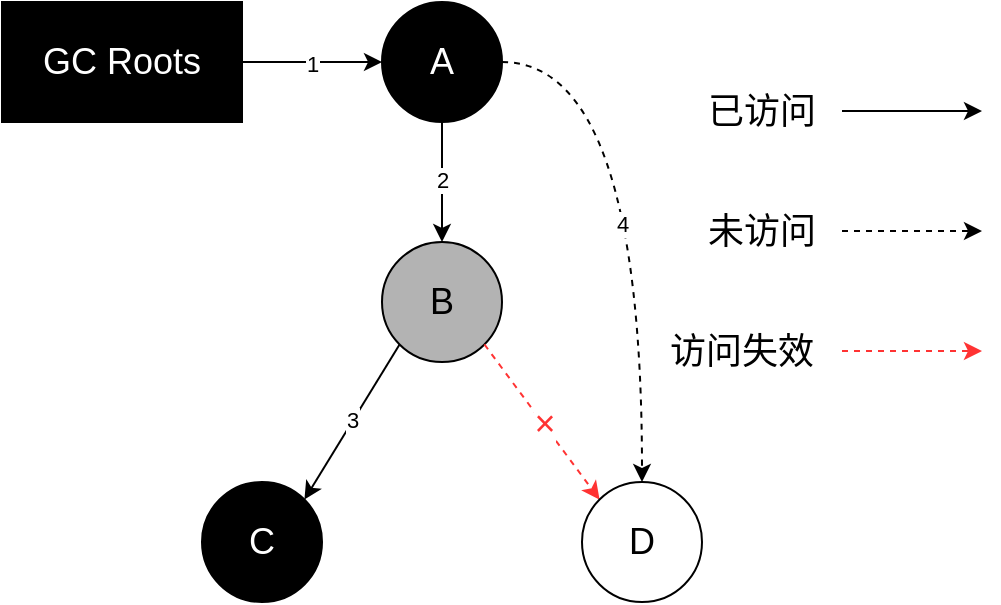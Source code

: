 <mxfile version="25.0.2">
  <diagram name="第 1 页" id="mVULyVNzsdU4SGgxfIdT">
    <mxGraphModel dx="708" dy="435" grid="1" gridSize="10" guides="1" tooltips="1" connect="1" arrows="1" fold="1" page="1" pageScale="1" pageWidth="827" pageHeight="1169" math="0" shadow="0">
      <root>
        <mxCell id="0" />
        <mxCell id="1" parent="0" />
        <mxCell id="btbI0RH4BUarPwR5JEQQ-1" style="edgeStyle=orthogonalEdgeStyle;rounded=0;orthogonalLoop=1;jettySize=auto;html=1;exitX=1;exitY=0.5;exitDx=0;exitDy=0;entryX=0;entryY=0.5;entryDx=0;entryDy=0;" parent="1" source="btbI0RH4BUarPwR5JEQQ-2" target="btbI0RH4BUarPwR5JEQQ-4" edge="1">
          <mxGeometry relative="1" as="geometry">
            <mxPoint x="380" y="140" as="targetPoint" />
          </mxGeometry>
        </mxCell>
        <mxCell id="9Mbrvw8JRjcjRaU6Lnx4-1" value="1" style="edgeLabel;html=1;align=center;verticalAlign=middle;resizable=0;points=[];" parent="btbI0RH4BUarPwR5JEQQ-1" vertex="1" connectable="0">
          <mxGeometry y="-1" relative="1" as="geometry">
            <mxPoint as="offset" />
          </mxGeometry>
        </mxCell>
        <mxCell id="btbI0RH4BUarPwR5JEQQ-2" value="&lt;font color=&quot;#ffffff&quot; style=&quot;font-size: 18px;&quot;&gt;GC Roots&lt;/font&gt;" style="rounded=0;whiteSpace=wrap;html=1;fillColor=#000000;" parent="1" vertex="1">
          <mxGeometry x="150" y="110" width="120" height="60" as="geometry" />
        </mxCell>
        <mxCell id="btbI0RH4BUarPwR5JEQQ-3" style="edgeStyle=orthogonalEdgeStyle;rounded=0;orthogonalLoop=1;jettySize=auto;html=1;exitX=0.5;exitY=1;exitDx=0;exitDy=0;entryX=0.5;entryY=0;entryDx=0;entryDy=0;" parent="1" source="btbI0RH4BUarPwR5JEQQ-4" target="btbI0RH4BUarPwR5JEQQ-7" edge="1">
          <mxGeometry relative="1" as="geometry" />
        </mxCell>
        <mxCell id="9Mbrvw8JRjcjRaU6Lnx4-2" value="2" style="edgeLabel;html=1;align=center;verticalAlign=middle;resizable=0;points=[];" parent="btbI0RH4BUarPwR5JEQQ-3" vertex="1" connectable="0">
          <mxGeometry x="-0.033" relative="1" as="geometry">
            <mxPoint as="offset" />
          </mxGeometry>
        </mxCell>
        <mxCell id="btbI0RH4BUarPwR5JEQQ-18" style="edgeStyle=orthogonalEdgeStyle;rounded=0;orthogonalLoop=1;jettySize=auto;html=1;exitX=1;exitY=0.5;exitDx=0;exitDy=0;entryX=0.5;entryY=0;entryDx=0;entryDy=0;dashed=1;curved=1;" parent="1" source="btbI0RH4BUarPwR5JEQQ-4" target="btbI0RH4BUarPwR5JEQQ-9" edge="1">
          <mxGeometry relative="1" as="geometry" />
        </mxCell>
        <mxCell id="9NVlxg4yuLp12nZjGFWq-1" value="4" style="edgeLabel;html=1;align=center;verticalAlign=middle;resizable=0;points=[];" vertex="1" connectable="0" parent="btbI0RH4BUarPwR5JEQQ-18">
          <mxGeometry x="0.076" y="-10" relative="1" as="geometry">
            <mxPoint as="offset" />
          </mxGeometry>
        </mxCell>
        <mxCell id="btbI0RH4BUarPwR5JEQQ-4" value="&lt;font style=&quot;font-size: 18px;&quot; color=&quot;#ffffff&quot;&gt;A&lt;/font&gt;" style="ellipse;whiteSpace=wrap;html=1;aspect=fixed;fillColor=#000000;" parent="1" vertex="1">
          <mxGeometry x="340" y="110" width="60" height="60" as="geometry" />
        </mxCell>
        <mxCell id="btbI0RH4BUarPwR5JEQQ-5" style="rounded=0;orthogonalLoop=1;jettySize=auto;html=1;exitX=0;exitY=1;exitDx=0;exitDy=0;entryX=1;entryY=0;entryDx=0;entryDy=0;" parent="1" source="btbI0RH4BUarPwR5JEQQ-7" target="btbI0RH4BUarPwR5JEQQ-8" edge="1">
          <mxGeometry relative="1" as="geometry" />
        </mxCell>
        <mxCell id="9Mbrvw8JRjcjRaU6Lnx4-3" value="3" style="edgeLabel;html=1;align=center;verticalAlign=middle;resizable=0;points=[];" parent="btbI0RH4BUarPwR5JEQQ-5" vertex="1" connectable="0">
          <mxGeometry x="-0.007" y="-1" relative="1" as="geometry">
            <mxPoint as="offset" />
          </mxGeometry>
        </mxCell>
        <mxCell id="btbI0RH4BUarPwR5JEQQ-7" value="&lt;font style=&quot;font-size: 18px;&quot;&gt;B&lt;/font&gt;" style="ellipse;whiteSpace=wrap;html=1;aspect=fixed;fillColor=#B3B3B3;" parent="1" vertex="1">
          <mxGeometry x="340" y="230" width="60" height="60" as="geometry" />
        </mxCell>
        <mxCell id="btbI0RH4BUarPwR5JEQQ-6" style="edgeStyle=none;rounded=0;orthogonalLoop=1;jettySize=auto;html=1;exitX=1;exitY=1;exitDx=0;exitDy=0;entryX=0;entryY=0;entryDx=0;entryDy=0;dashed=1;strokeColor=#FF3333;" parent="1" source="btbI0RH4BUarPwR5JEQQ-7" target="btbI0RH4BUarPwR5JEQQ-9" edge="1">
          <mxGeometry relative="1" as="geometry" />
        </mxCell>
        <mxCell id="btbI0RH4BUarPwR5JEQQ-17" value="&lt;font color=&quot;#ff3333&quot; style=&quot;font-size: 18px;&quot;&gt;×&lt;/font&gt;" style="edgeLabel;html=1;align=center;verticalAlign=middle;resizable=0;points=[];" parent="btbI0RH4BUarPwR5JEQQ-6" vertex="1" connectable="0">
          <mxGeometry x="0.001" y="1" relative="1" as="geometry">
            <mxPoint y="1" as="offset" />
          </mxGeometry>
        </mxCell>
        <mxCell id="btbI0RH4BUarPwR5JEQQ-8" value="&lt;font style=&quot;font-size: 18px;&quot; color=&quot;#ffffff&quot;&gt;C&lt;/font&gt;" style="ellipse;whiteSpace=wrap;html=1;aspect=fixed;fillColor=#000000;" parent="1" vertex="1">
          <mxGeometry x="250" y="350" width="60" height="60" as="geometry" />
        </mxCell>
        <mxCell id="btbI0RH4BUarPwR5JEQQ-9" value="&lt;font style=&quot;font-size: 18px;&quot;&gt;D&lt;/font&gt;" style="ellipse;whiteSpace=wrap;html=1;aspect=fixed;fillColor=#FFFFFF;" parent="1" vertex="1">
          <mxGeometry x="440" y="350" width="60" height="60" as="geometry" />
        </mxCell>
        <mxCell id="btbI0RH4BUarPwR5JEQQ-10" value="" style="endArrow=classic;html=1;rounded=0;" parent="1" edge="1">
          <mxGeometry width="50" height="50" relative="1" as="geometry">
            <mxPoint x="570" y="164.5" as="sourcePoint" />
            <mxPoint x="640" y="164.5" as="targetPoint" />
          </mxGeometry>
        </mxCell>
        <mxCell id="btbI0RH4BUarPwR5JEQQ-11" value="&lt;span style=&quot;font-size: 18px;&quot;&gt;已访问&lt;/span&gt;" style="text;html=1;align=center;verticalAlign=middle;whiteSpace=wrap;rounded=0;" parent="1" vertex="1">
          <mxGeometry x="500" y="150" width="60" height="30" as="geometry" />
        </mxCell>
        <mxCell id="btbI0RH4BUarPwR5JEQQ-12" value="&lt;span style=&quot;font-size: 18px;&quot;&gt;未访问&lt;/span&gt;" style="text;html=1;align=center;verticalAlign=middle;whiteSpace=wrap;rounded=0;" parent="1" vertex="1">
          <mxGeometry x="500" y="210" width="60" height="30" as="geometry" />
        </mxCell>
        <mxCell id="btbI0RH4BUarPwR5JEQQ-13" value="" style="endArrow=classic;html=1;rounded=0;dashed=1;" parent="1" edge="1">
          <mxGeometry width="50" height="50" relative="1" as="geometry">
            <mxPoint x="570" y="224.5" as="sourcePoint" />
            <mxPoint x="640" y="224.5" as="targetPoint" />
          </mxGeometry>
        </mxCell>
        <mxCell id="btbI0RH4BUarPwR5JEQQ-19" value="&lt;span style=&quot;font-size: 18px;&quot;&gt;访问失效&lt;/span&gt;" style="text;html=1;align=center;verticalAlign=middle;whiteSpace=wrap;rounded=0;" parent="1" vertex="1">
          <mxGeometry x="480" y="270" width="80" height="30" as="geometry" />
        </mxCell>
        <mxCell id="btbI0RH4BUarPwR5JEQQ-20" value="" style="endArrow=classic;html=1;rounded=0;dashed=1;strokeColor=#FF3333;" parent="1" edge="1">
          <mxGeometry width="50" height="50" relative="1" as="geometry">
            <mxPoint x="570" y="284.5" as="sourcePoint" />
            <mxPoint x="640" y="284.5" as="targetPoint" />
          </mxGeometry>
        </mxCell>
      </root>
    </mxGraphModel>
  </diagram>
</mxfile>
